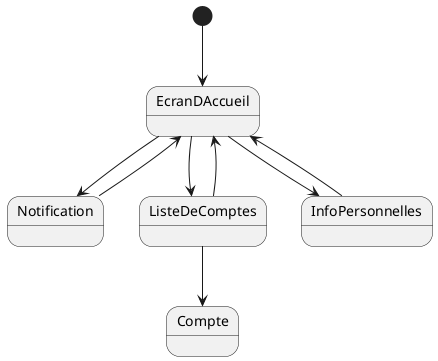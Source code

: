 @startuml Affichage

[*] --> EcranDAccueil
EcranDAccueil --> Notification
EcranDAccueil --> ListeDeComptes
EcranDAccueil --> InfoPersonnelles

Notification --> EcranDAccueil

ListeDeComptes --> EcranDAccueil
ListeDeComptes --> Compte

InfoPersonnelles --> EcranDAccueil


@enduml